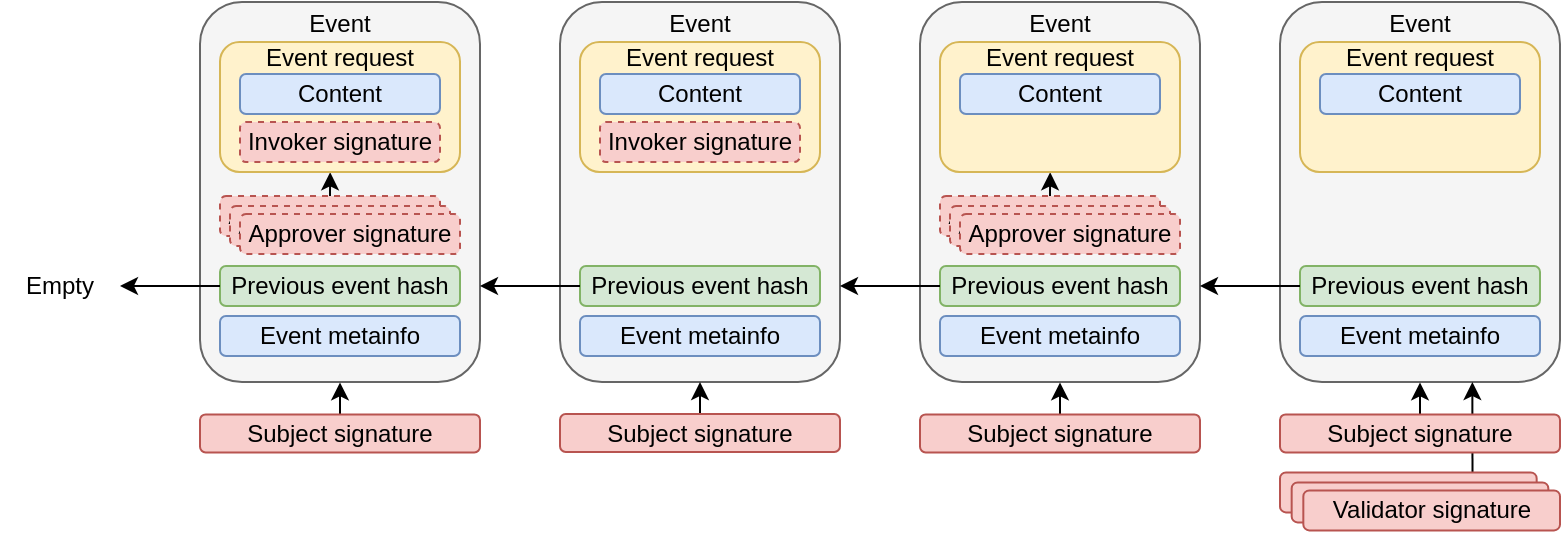 <mxfile version="20.8.1" type="embed">
    <diagram id="Vf6uTUnJ0VduHG0PgwPv" name="microledger-structure">
        <mxGraphModel dx="246" dy="131" grid="1" gridSize="10" guides="1" tooltips="1" connect="1" arrows="1" fold="1" page="1" pageScale="1" pageWidth="827" pageHeight="1169" math="0" shadow="0">
            <root>
                <mxCell id="0"/>
                <mxCell id="1" parent="0"/>
                <mxCell id="46" value="Empty" style="text;html=1;strokeColor=none;fillColor=none;align=center;verticalAlign=middle;whiteSpace=wrap;rounded=0;" parent="1" vertex="1">
                    <mxGeometry x="40" y="357" width="60" height="30" as="geometry"/>
                </mxCell>
                <mxCell id="3" value="" style="rounded=1;whiteSpace=wrap;html=1;fillColor=#f5f5f5;fontColor=#333333;strokeColor=#666666;" parent="1" vertex="1">
                    <mxGeometry x="140" y="230" width="140" height="190" as="geometry"/>
                </mxCell>
                <mxCell id="6" value="&lt;div&gt;Previous event hash&lt;br&gt;&lt;/div&gt;" style="rounded=1;whiteSpace=wrap;html=1;fillColor=#d5e8d4;strokeColor=#82b366;" parent="1" vertex="1">
                    <mxGeometry x="150" y="362" width="120" height="20" as="geometry"/>
                </mxCell>
                <mxCell id="10" value="&lt;div&gt;Event metainfo&lt;br&gt;&lt;/div&gt;" style="rounded=1;whiteSpace=wrap;html=1;fillColor=#dae8fc;strokeColor=#6c8ebf;" parent="1" vertex="1">
                    <mxGeometry x="150" y="387" width="120" height="20" as="geometry"/>
                </mxCell>
                <mxCell id="11" value="Event" style="text;html=1;strokeColor=none;fillColor=none;align=center;verticalAlign=middle;whiteSpace=wrap;rounded=0;" parent="1" vertex="1">
                    <mxGeometry x="180" y="236" width="60" height="10" as="geometry"/>
                </mxCell>
                <mxCell id="58" value="" style="group" vertex="1" connectable="0" parent="1">
                    <mxGeometry x="150" y="250" width="120" height="106" as="geometry"/>
                </mxCell>
                <mxCell id="53" value="" style="group" vertex="1" connectable="0" parent="58">
                    <mxGeometry y="77" width="120" height="29" as="geometry"/>
                </mxCell>
                <mxCell id="49" value="&lt;div&gt;Approver signature&lt;br&gt;&lt;/div&gt;" style="rounded=1;whiteSpace=wrap;html=1;fillColor=#f8cecc;strokeColor=#b85450;dashed=1;" vertex="1" parent="53">
                    <mxGeometry width="110" height="20" as="geometry"/>
                </mxCell>
                <mxCell id="50" value="&lt;div&gt;Approver signature&lt;br&gt;&lt;/div&gt;" style="rounded=1;whiteSpace=wrap;html=1;fillColor=#f8cecc;strokeColor=#b85450;dashed=1;" vertex="1" parent="53">
                    <mxGeometry x="5" y="5" width="110" height="20" as="geometry"/>
                </mxCell>
                <mxCell id="51" value="&lt;div&gt;Approver signature&lt;br&gt;&lt;/div&gt;" style="rounded=1;whiteSpace=wrap;html=1;fillColor=#f8cecc;strokeColor=#b85450;dashed=1;" vertex="1" parent="53">
                    <mxGeometry x="10" y="9" width="110" height="20" as="geometry"/>
                </mxCell>
                <mxCell id="54" style="edgeStyle=none;html=1;exitX=0.5;exitY=0;exitDx=0;exitDy=0;entryX=0.459;entryY=1.002;entryDx=0;entryDy=0;entryPerimeter=0;" edge="1" parent="58" source="49" target="9">
                    <mxGeometry relative="1" as="geometry">
                        <mxPoint x="64" y="80" as="sourcePoint"/>
                        <mxPoint x="55" y="70" as="targetPoint"/>
                    </mxGeometry>
                </mxCell>
                <mxCell id="57" value="" style="group" vertex="1" connectable="0" parent="58">
                    <mxGeometry width="120" height="65" as="geometry"/>
                </mxCell>
                <mxCell id="9" value="&lt;div&gt;&lt;br&gt;&lt;/div&gt;" style="rounded=1;whiteSpace=wrap;html=1;fillColor=#fff2cc;strokeColor=#d6b656;" parent="57" vertex="1">
                    <mxGeometry width="120" height="65" as="geometry"/>
                </mxCell>
                <mxCell id="47" value="Event request" style="text;html=1;strokeColor=none;fillColor=none;align=center;verticalAlign=middle;whiteSpace=wrap;rounded=0;" vertex="1" parent="57">
                    <mxGeometry x="15" y="3" width="90" height="10" as="geometry"/>
                </mxCell>
                <mxCell id="5" value="&lt;div&gt;Invoker signature&lt;br&gt;&lt;/div&gt;" style="rounded=1;whiteSpace=wrap;html=1;fillColor=#f8cecc;strokeColor=#b85450;dashed=1;" parent="57" vertex="1">
                    <mxGeometry x="10" y="40" width="100" height="20" as="geometry"/>
                </mxCell>
                <mxCell id="56" value="&lt;div&gt;Content&lt;br&gt;&lt;/div&gt;" style="rounded=1;whiteSpace=wrap;html=1;fillColor=#dae8fc;strokeColor=#6c8ebf;" vertex="1" parent="57">
                    <mxGeometry x="10" y="16" width="100" height="20" as="geometry"/>
                </mxCell>
                <mxCell id="45" style="edgeStyle=orthogonalEdgeStyle;rounded=0;orthogonalLoop=1;jettySize=auto;html=1;" parent="1" source="6" edge="1">
                    <mxGeometry relative="1" as="geometry">
                        <mxPoint x="100" y="372" as="targetPoint"/>
                    </mxGeometry>
                </mxCell>
                <mxCell id="59" value="" style="rounded=1;whiteSpace=wrap;html=1;fillColor=#f5f5f5;fontColor=#333333;strokeColor=#666666;" vertex="1" parent="1">
                    <mxGeometry x="320" y="230" width="140" height="190" as="geometry"/>
                </mxCell>
                <mxCell id="60" value="&lt;div&gt;Previous event hash&lt;br&gt;&lt;/div&gt;" style="rounded=1;whiteSpace=wrap;html=1;fillColor=#d5e8d4;strokeColor=#82b366;" vertex="1" parent="1">
                    <mxGeometry x="330" y="362" width="120" height="20" as="geometry"/>
                </mxCell>
                <mxCell id="63" value="&lt;div&gt;Event metainfo&lt;br&gt;&lt;/div&gt;" style="rounded=1;whiteSpace=wrap;html=1;fillColor=#dae8fc;strokeColor=#6c8ebf;" vertex="1" parent="1">
                    <mxGeometry x="330" y="387" width="120" height="20" as="geometry"/>
                </mxCell>
                <mxCell id="64" value="Event" style="text;html=1;strokeColor=none;fillColor=none;align=center;verticalAlign=middle;whiteSpace=wrap;rounded=0;" vertex="1" parent="1">
                    <mxGeometry x="360" y="236" width="60" height="10" as="geometry"/>
                </mxCell>
                <mxCell id="65" value="" style="group" vertex="1" connectable="0" parent="1">
                    <mxGeometry x="330" y="250" width="120" height="106" as="geometry"/>
                </mxCell>
                <mxCell id="71" value="" style="group" vertex="1" connectable="0" parent="65">
                    <mxGeometry width="120" height="65" as="geometry"/>
                </mxCell>
                <mxCell id="72" value="&lt;div&gt;&lt;br&gt;&lt;/div&gt;" style="rounded=1;whiteSpace=wrap;html=1;fillColor=#fff2cc;strokeColor=#d6b656;" vertex="1" parent="71">
                    <mxGeometry width="120" height="65" as="geometry"/>
                </mxCell>
                <mxCell id="73" value="Event request" style="text;html=1;strokeColor=none;fillColor=none;align=center;verticalAlign=middle;whiteSpace=wrap;rounded=0;" vertex="1" parent="71">
                    <mxGeometry x="15" y="3" width="90" height="10" as="geometry"/>
                </mxCell>
                <mxCell id="74" value="&lt;div&gt;Invoker signature&lt;br&gt;&lt;/div&gt;" style="rounded=1;whiteSpace=wrap;html=1;fillColor=#f8cecc;strokeColor=#b85450;dashed=1;" vertex="1" parent="71">
                    <mxGeometry x="10" y="40" width="100" height="20" as="geometry"/>
                </mxCell>
                <mxCell id="75" value="&lt;div&gt;Content&lt;br&gt;&lt;/div&gt;" style="rounded=1;whiteSpace=wrap;html=1;fillColor=#dae8fc;strokeColor=#6c8ebf;" vertex="1" parent="71">
                    <mxGeometry x="10" y="16" width="100" height="20" as="geometry"/>
                </mxCell>
                <mxCell id="76" style="edgeStyle=orthogonalEdgeStyle;rounded=0;orthogonalLoop=1;jettySize=auto;html=1;" edge="1" parent="1" source="60">
                    <mxGeometry relative="1" as="geometry">
                        <mxPoint x="280" y="372" as="targetPoint"/>
                    </mxGeometry>
                </mxCell>
                <mxCell id="77" value="" style="rounded=1;whiteSpace=wrap;html=1;fillColor=#f5f5f5;fontColor=#333333;strokeColor=#666666;" vertex="1" parent="1">
                    <mxGeometry x="500" y="230" width="140" height="190" as="geometry"/>
                </mxCell>
                <mxCell id="78" value="&lt;div&gt;Previous event hash&lt;br&gt;&lt;/div&gt;" style="rounded=1;whiteSpace=wrap;html=1;fillColor=#d5e8d4;strokeColor=#82b366;" vertex="1" parent="1">
                    <mxGeometry x="510" y="362" width="120" height="20" as="geometry"/>
                </mxCell>
                <mxCell id="81" value="&lt;div&gt;Event metainfo&lt;br&gt;&lt;/div&gt;" style="rounded=1;whiteSpace=wrap;html=1;fillColor=#dae8fc;strokeColor=#6c8ebf;" vertex="1" parent="1">
                    <mxGeometry x="510" y="387" width="120" height="20" as="geometry"/>
                </mxCell>
                <mxCell id="82" value="Event" style="text;html=1;strokeColor=none;fillColor=none;align=center;verticalAlign=middle;whiteSpace=wrap;rounded=0;" vertex="1" parent="1">
                    <mxGeometry x="540" y="236" width="60" height="10" as="geometry"/>
                </mxCell>
                <mxCell id="83" value="" style="group" vertex="1" connectable="0" parent="1">
                    <mxGeometry x="510" y="250" width="120" height="106" as="geometry"/>
                </mxCell>
                <mxCell id="84" value="" style="group" vertex="1" connectable="0" parent="83">
                    <mxGeometry y="77" width="120" height="29" as="geometry"/>
                </mxCell>
                <mxCell id="85" value="&lt;div&gt;Approver signature&lt;br&gt;&lt;/div&gt;" style="rounded=1;whiteSpace=wrap;html=1;fillColor=#f8cecc;strokeColor=#b85450;dashed=1;" vertex="1" parent="84">
                    <mxGeometry width="110" height="20" as="geometry"/>
                </mxCell>
                <mxCell id="86" value="&lt;div&gt;Approver signature&lt;br&gt;&lt;/div&gt;" style="rounded=1;whiteSpace=wrap;html=1;fillColor=#f8cecc;strokeColor=#b85450;dashed=1;" vertex="1" parent="84">
                    <mxGeometry x="5" y="5" width="110" height="20" as="geometry"/>
                </mxCell>
                <mxCell id="87" value="&lt;div&gt;Approver signature&lt;br&gt;&lt;/div&gt;" style="rounded=1;whiteSpace=wrap;html=1;fillColor=#f8cecc;strokeColor=#b85450;dashed=1;" vertex="1" parent="84">
                    <mxGeometry x="10" y="9" width="110" height="20" as="geometry"/>
                </mxCell>
                <mxCell id="88" style="edgeStyle=none;html=1;exitX=0.5;exitY=0;exitDx=0;exitDy=0;entryX=0.459;entryY=1.002;entryDx=0;entryDy=0;entryPerimeter=0;" edge="1" parent="83" source="85" target="90">
                    <mxGeometry relative="1" as="geometry">
                        <mxPoint x="64" y="80" as="sourcePoint"/>
                        <mxPoint x="55" y="70" as="targetPoint"/>
                    </mxGeometry>
                </mxCell>
                <mxCell id="89" value="" style="group" vertex="1" connectable="0" parent="83">
                    <mxGeometry width="120" height="65" as="geometry"/>
                </mxCell>
                <mxCell id="90" value="&lt;div&gt;&lt;br&gt;&lt;/div&gt;" style="rounded=1;whiteSpace=wrap;html=1;fillColor=#fff2cc;strokeColor=#d6b656;" vertex="1" parent="89">
                    <mxGeometry width="120" height="65" as="geometry"/>
                </mxCell>
                <mxCell id="91" value="Event request" style="text;html=1;strokeColor=none;fillColor=none;align=center;verticalAlign=middle;whiteSpace=wrap;rounded=0;" vertex="1" parent="89">
                    <mxGeometry x="15" y="3" width="90" height="10" as="geometry"/>
                </mxCell>
                <mxCell id="93" value="&lt;div&gt;Content&lt;br&gt;&lt;/div&gt;" style="rounded=1;whiteSpace=wrap;html=1;fillColor=#dae8fc;strokeColor=#6c8ebf;" vertex="1" parent="89">
                    <mxGeometry x="10" y="16" width="100" height="20" as="geometry"/>
                </mxCell>
                <mxCell id="94" style="edgeStyle=orthogonalEdgeStyle;rounded=0;orthogonalLoop=1;jettySize=auto;html=1;" edge="1" parent="1" source="78">
                    <mxGeometry relative="1" as="geometry">
                        <mxPoint x="460" y="372" as="targetPoint"/>
                    </mxGeometry>
                </mxCell>
                <mxCell id="95" value="" style="rounded=1;whiteSpace=wrap;html=1;fillColor=#f5f5f5;fontColor=#333333;strokeColor=#666666;" vertex="1" parent="1">
                    <mxGeometry x="680" y="230" width="140" height="190" as="geometry"/>
                </mxCell>
                <mxCell id="96" value="&lt;div&gt;Previous event hash&lt;br&gt;&lt;/div&gt;" style="rounded=1;whiteSpace=wrap;html=1;fillColor=#d5e8d4;strokeColor=#82b366;" vertex="1" parent="1">
                    <mxGeometry x="690" y="362" width="120" height="20" as="geometry"/>
                </mxCell>
                <mxCell id="99" value="&lt;div&gt;Event metainfo&lt;br&gt;&lt;/div&gt;" style="rounded=1;whiteSpace=wrap;html=1;fillColor=#dae8fc;strokeColor=#6c8ebf;" vertex="1" parent="1">
                    <mxGeometry x="690" y="387" width="120" height="20" as="geometry"/>
                </mxCell>
                <mxCell id="100" value="Event" style="text;html=1;strokeColor=none;fillColor=none;align=center;verticalAlign=middle;whiteSpace=wrap;rounded=0;" vertex="1" parent="1">
                    <mxGeometry x="720" y="236" width="60" height="10" as="geometry"/>
                </mxCell>
                <mxCell id="101" value="" style="group" vertex="1" connectable="0" parent="1">
                    <mxGeometry x="690" y="250" width="120" height="106" as="geometry"/>
                </mxCell>
                <mxCell id="107" value="" style="group" vertex="1" connectable="0" parent="101">
                    <mxGeometry width="120" height="65" as="geometry"/>
                </mxCell>
                <mxCell id="108" value="&lt;div&gt;&lt;br&gt;&lt;/div&gt;" style="rounded=1;whiteSpace=wrap;html=1;fillColor=#fff2cc;strokeColor=#d6b656;" vertex="1" parent="107">
                    <mxGeometry width="120" height="65" as="geometry"/>
                </mxCell>
                <mxCell id="109" value="Event request" style="text;html=1;strokeColor=none;fillColor=none;align=center;verticalAlign=middle;whiteSpace=wrap;rounded=0;" vertex="1" parent="107">
                    <mxGeometry x="15" y="3" width="90" height="10" as="geometry"/>
                </mxCell>
                <mxCell id="111" value="&lt;div&gt;Content&lt;br&gt;&lt;/div&gt;" style="rounded=1;whiteSpace=wrap;html=1;fillColor=#dae8fc;strokeColor=#6c8ebf;" vertex="1" parent="107">
                    <mxGeometry x="10" y="16" width="100" height="20" as="geometry"/>
                </mxCell>
                <mxCell id="112" style="edgeStyle=orthogonalEdgeStyle;rounded=0;orthogonalLoop=1;jettySize=auto;html=1;" edge="1" parent="1" source="96">
                    <mxGeometry relative="1" as="geometry">
                        <mxPoint x="640" y="372" as="targetPoint"/>
                    </mxGeometry>
                </mxCell>
                <mxCell id="113" style="edgeStyle=none;html=1;exitX=0.75;exitY=0;exitDx=0;exitDy=0;entryX=0.687;entryY=0.999;entryDx=0;entryDy=0;entryPerimeter=0;" edge="1" parent="1" source="117">
                    <mxGeometry relative="1" as="geometry">
                        <mxPoint x="776.18" y="420.0" as="targetPoint"/>
                    </mxGeometry>
                </mxCell>
                <mxCell id="114" style="rounded=0;orthogonalLoop=1;jettySize=auto;html=1;exitX=0.5;exitY=0;exitDx=0;exitDy=0;entryX=0.5;entryY=1;entryDx=0;entryDy=0;" edge="1" parent="1" source="115">
                    <mxGeometry relative="1" as="geometry">
                        <mxPoint x="750" y="420.19" as="targetPoint"/>
                    </mxGeometry>
                </mxCell>
                <mxCell id="115" value="&lt;div&gt;Subject signature&lt;br&gt;&lt;/div&gt;" style="rounded=1;whiteSpace=wrap;html=1;fillColor=#f8cecc;strokeColor=#b85450;" vertex="1" parent="1">
                    <mxGeometry x="680" y="436.19" width="140" height="19" as="geometry"/>
                </mxCell>
                <mxCell id="116" value="" style="group" vertex="1" connectable="0" parent="1">
                    <mxGeometry x="680" y="465.19" width="140" height="29" as="geometry"/>
                </mxCell>
                <mxCell id="117" value="&lt;div&gt;Approver signature&lt;br&gt;&lt;/div&gt;" style="rounded=1;whiteSpace=wrap;html=1;fillColor=#f8cecc;strokeColor=#b85450;" vertex="1" parent="116">
                    <mxGeometry width="128.333" height="20" as="geometry"/>
                </mxCell>
                <mxCell id="118" value="&lt;div&gt;Approver signature&lt;br&gt;&lt;/div&gt;" style="rounded=1;whiteSpace=wrap;html=1;fillColor=#f8cecc;strokeColor=#b85450;" vertex="1" parent="116">
                    <mxGeometry x="5.833" y="5" width="128.333" height="20" as="geometry"/>
                </mxCell>
                <mxCell id="119" value="&lt;div&gt;Validator signature&lt;br&gt;&lt;/div&gt;" style="rounded=1;whiteSpace=wrap;html=1;fillColor=#f8cecc;strokeColor=#b85450;" vertex="1" parent="116">
                    <mxGeometry x="11.667" y="9" width="128.333" height="20" as="geometry"/>
                </mxCell>
                <mxCell id="120" style="rounded=0;orthogonalLoop=1;jettySize=auto;html=1;exitX=0.5;exitY=0;exitDx=0;exitDy=0;entryX=0.5;entryY=1;entryDx=0;entryDy=0;" edge="1" parent="1" source="121">
                    <mxGeometry relative="1" as="geometry">
                        <mxPoint x="570.0" y="420.19" as="targetPoint"/>
                    </mxGeometry>
                </mxCell>
                <mxCell id="121" value="&lt;div&gt;Subject signature&lt;br&gt;&lt;/div&gt;" style="rounded=1;whiteSpace=wrap;html=1;fillColor=#f8cecc;strokeColor=#b85450;" vertex="1" parent="1">
                    <mxGeometry x="500" y="436.19" width="140" height="19" as="geometry"/>
                </mxCell>
                <mxCell id="124" style="rounded=0;orthogonalLoop=1;jettySize=auto;html=1;exitX=0.5;exitY=0;exitDx=0;exitDy=0;entryX=0.5;entryY=1;entryDx=0;entryDy=0;" edge="1" parent="1" source="125">
                    <mxGeometry relative="1" as="geometry">
                        <mxPoint x="390.0" y="420.0" as="targetPoint"/>
                    </mxGeometry>
                </mxCell>
                <mxCell id="125" value="&lt;div&gt;Subject signature&lt;br&gt;&lt;/div&gt;" style="rounded=1;whiteSpace=wrap;html=1;fillColor=#f8cecc;strokeColor=#b85450;" vertex="1" parent="1">
                    <mxGeometry x="320" y="436" width="140" height="19" as="geometry"/>
                </mxCell>
                <mxCell id="126" style="rounded=0;orthogonalLoop=1;jettySize=auto;html=1;exitX=0.5;exitY=0;exitDx=0;exitDy=0;entryX=0.5;entryY=1;entryDx=0;entryDy=0;" edge="1" parent="1" source="127">
                    <mxGeometry relative="1" as="geometry">
                        <mxPoint x="210.0" y="420.19" as="targetPoint"/>
                    </mxGeometry>
                </mxCell>
                <mxCell id="127" value="&lt;div&gt;Subject signature&lt;br&gt;&lt;/div&gt;" style="rounded=1;whiteSpace=wrap;html=1;fillColor=#f8cecc;strokeColor=#b85450;" vertex="1" parent="1">
                    <mxGeometry x="140" y="436.19" width="140" height="19" as="geometry"/>
                </mxCell>
            </root>
        </mxGraphModel>
    </diagram>
</mxfile>